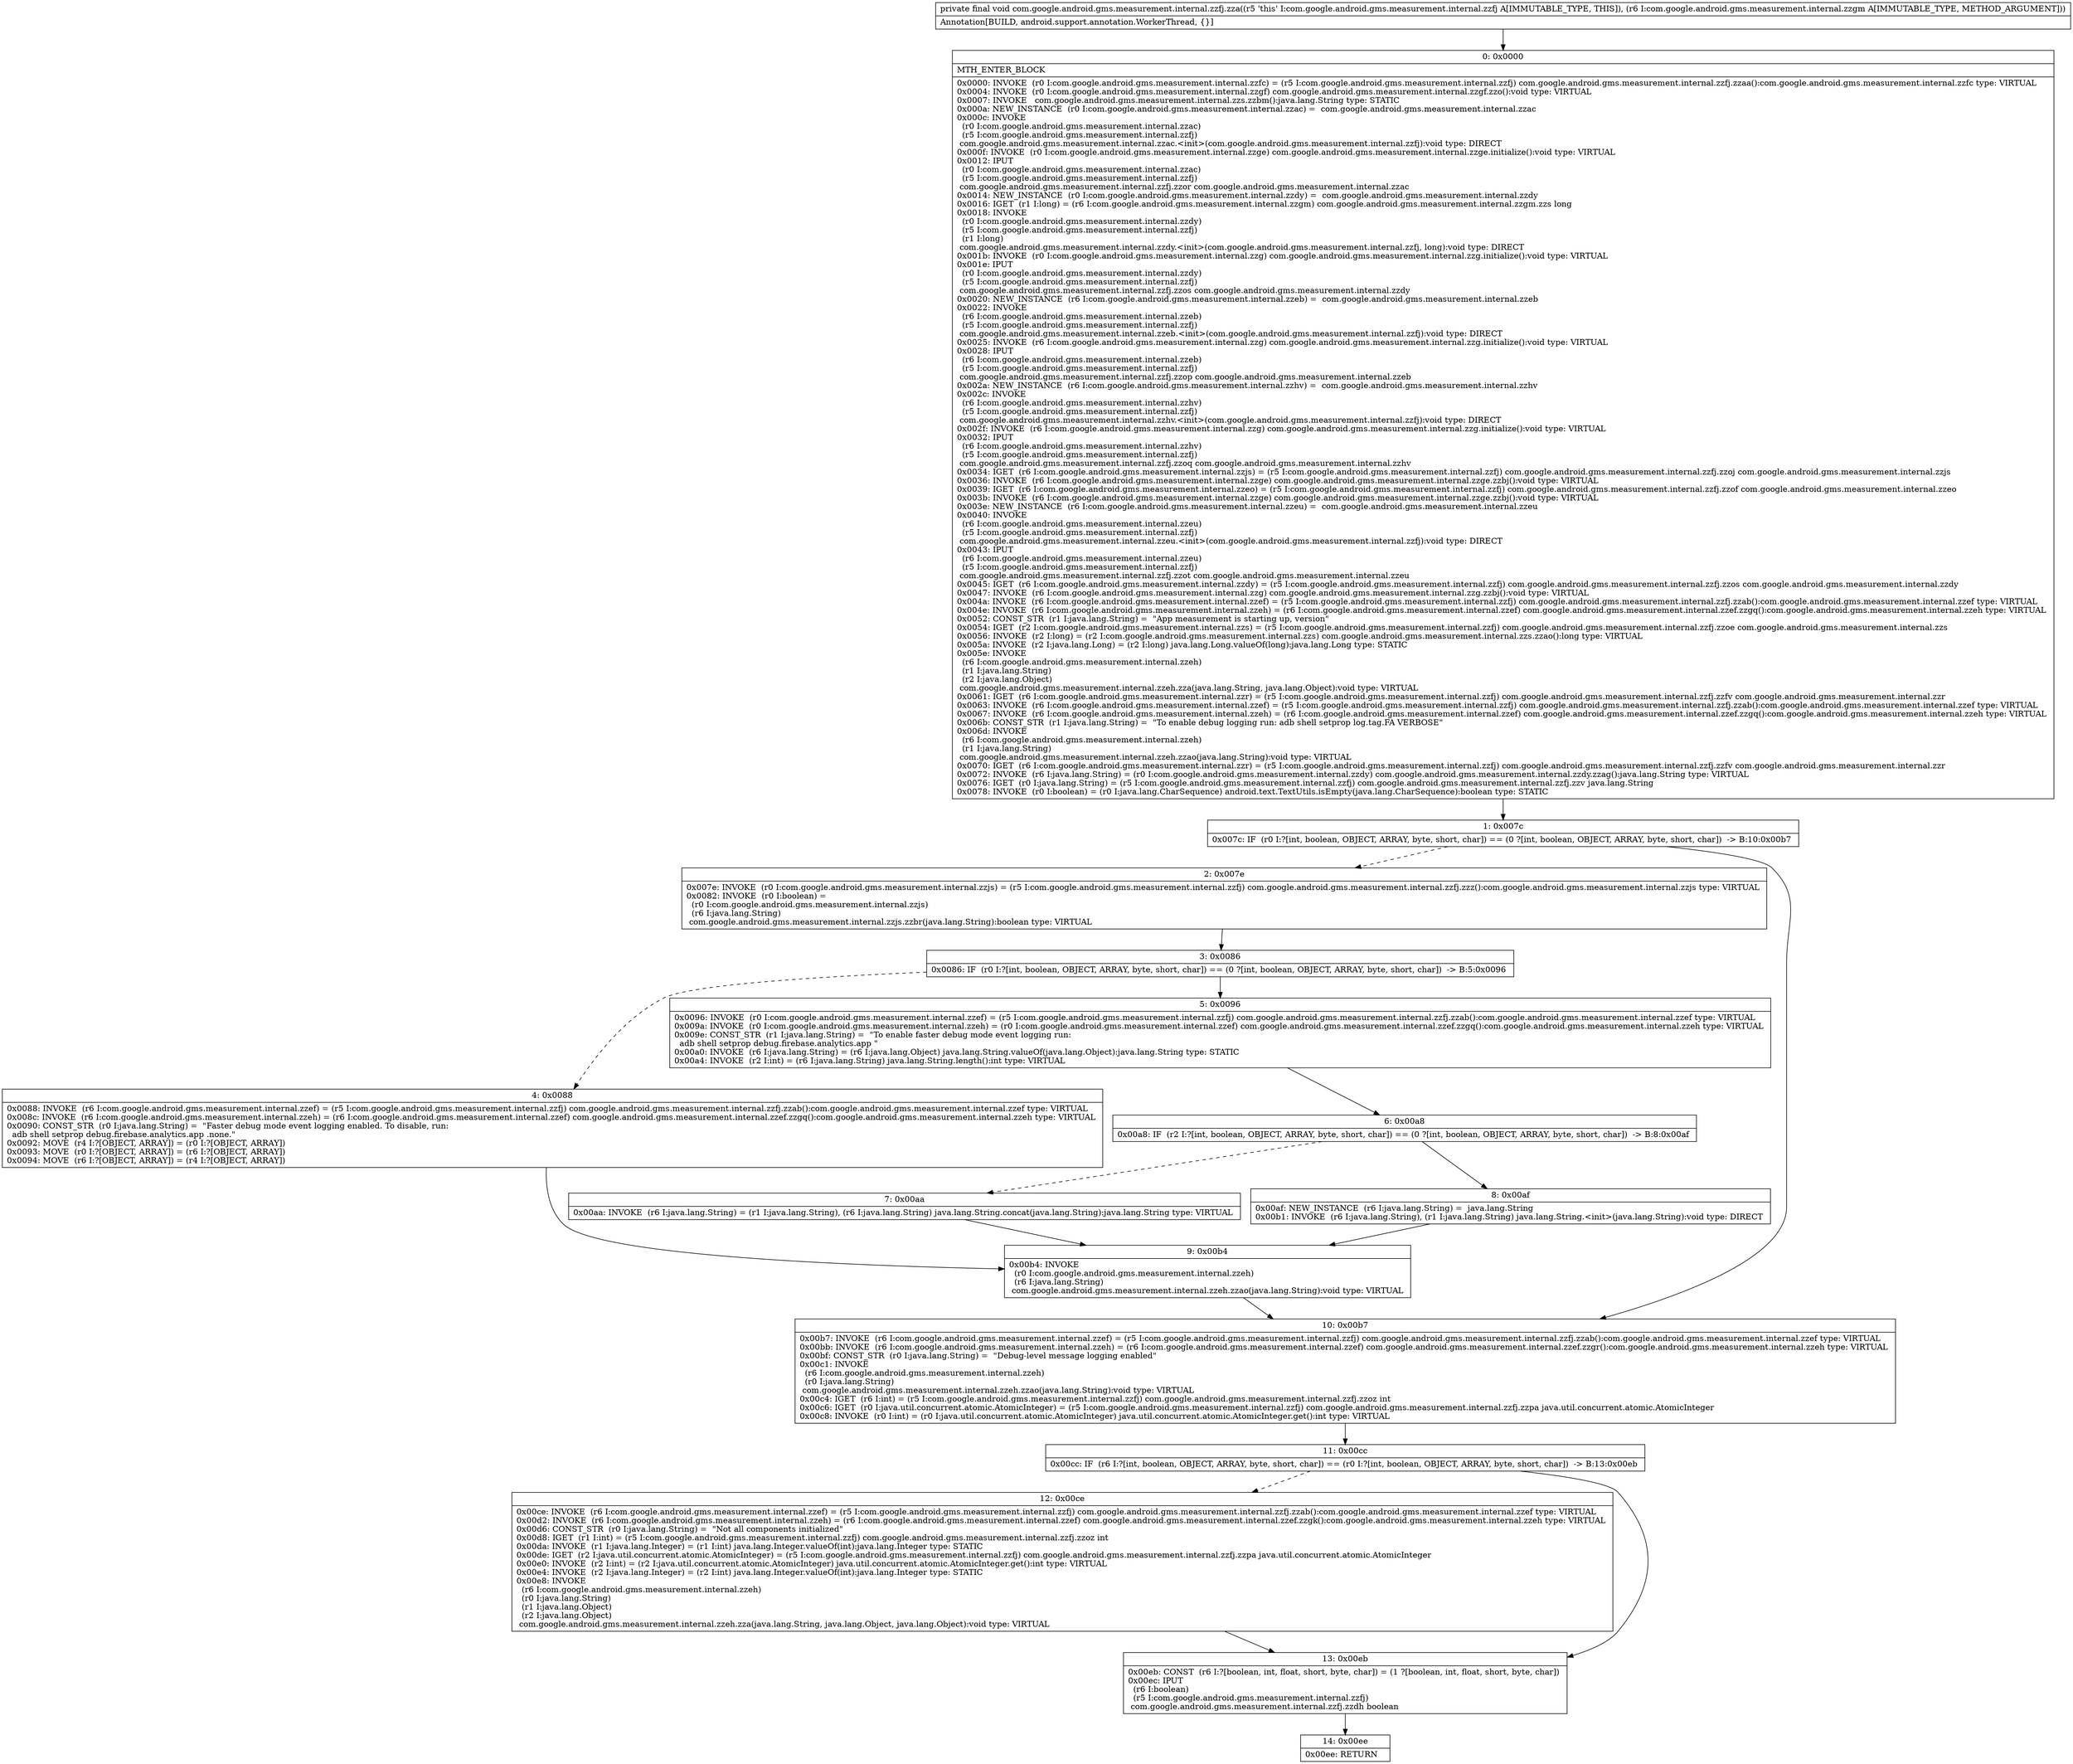 digraph "CFG forcom.google.android.gms.measurement.internal.zzfj.zza(Lcom\/google\/android\/gms\/measurement\/internal\/zzgm;)V" {
Node_0 [shape=record,label="{0\:\ 0x0000|MTH_ENTER_BLOCK\l|0x0000: INVOKE  (r0 I:com.google.android.gms.measurement.internal.zzfc) = (r5 I:com.google.android.gms.measurement.internal.zzfj) com.google.android.gms.measurement.internal.zzfj.zzaa():com.google.android.gms.measurement.internal.zzfc type: VIRTUAL \l0x0004: INVOKE  (r0 I:com.google.android.gms.measurement.internal.zzgf) com.google.android.gms.measurement.internal.zzgf.zzo():void type: VIRTUAL \l0x0007: INVOKE   com.google.android.gms.measurement.internal.zzs.zzbm():java.lang.String type: STATIC \l0x000a: NEW_INSTANCE  (r0 I:com.google.android.gms.measurement.internal.zzac) =  com.google.android.gms.measurement.internal.zzac \l0x000c: INVOKE  \l  (r0 I:com.google.android.gms.measurement.internal.zzac)\l  (r5 I:com.google.android.gms.measurement.internal.zzfj)\l com.google.android.gms.measurement.internal.zzac.\<init\>(com.google.android.gms.measurement.internal.zzfj):void type: DIRECT \l0x000f: INVOKE  (r0 I:com.google.android.gms.measurement.internal.zzge) com.google.android.gms.measurement.internal.zzge.initialize():void type: VIRTUAL \l0x0012: IPUT  \l  (r0 I:com.google.android.gms.measurement.internal.zzac)\l  (r5 I:com.google.android.gms.measurement.internal.zzfj)\l com.google.android.gms.measurement.internal.zzfj.zzor com.google.android.gms.measurement.internal.zzac \l0x0014: NEW_INSTANCE  (r0 I:com.google.android.gms.measurement.internal.zzdy) =  com.google.android.gms.measurement.internal.zzdy \l0x0016: IGET  (r1 I:long) = (r6 I:com.google.android.gms.measurement.internal.zzgm) com.google.android.gms.measurement.internal.zzgm.zzs long \l0x0018: INVOKE  \l  (r0 I:com.google.android.gms.measurement.internal.zzdy)\l  (r5 I:com.google.android.gms.measurement.internal.zzfj)\l  (r1 I:long)\l com.google.android.gms.measurement.internal.zzdy.\<init\>(com.google.android.gms.measurement.internal.zzfj, long):void type: DIRECT \l0x001b: INVOKE  (r0 I:com.google.android.gms.measurement.internal.zzg) com.google.android.gms.measurement.internal.zzg.initialize():void type: VIRTUAL \l0x001e: IPUT  \l  (r0 I:com.google.android.gms.measurement.internal.zzdy)\l  (r5 I:com.google.android.gms.measurement.internal.zzfj)\l com.google.android.gms.measurement.internal.zzfj.zzos com.google.android.gms.measurement.internal.zzdy \l0x0020: NEW_INSTANCE  (r6 I:com.google.android.gms.measurement.internal.zzeb) =  com.google.android.gms.measurement.internal.zzeb \l0x0022: INVOKE  \l  (r6 I:com.google.android.gms.measurement.internal.zzeb)\l  (r5 I:com.google.android.gms.measurement.internal.zzfj)\l com.google.android.gms.measurement.internal.zzeb.\<init\>(com.google.android.gms.measurement.internal.zzfj):void type: DIRECT \l0x0025: INVOKE  (r6 I:com.google.android.gms.measurement.internal.zzg) com.google.android.gms.measurement.internal.zzg.initialize():void type: VIRTUAL \l0x0028: IPUT  \l  (r6 I:com.google.android.gms.measurement.internal.zzeb)\l  (r5 I:com.google.android.gms.measurement.internal.zzfj)\l com.google.android.gms.measurement.internal.zzfj.zzop com.google.android.gms.measurement.internal.zzeb \l0x002a: NEW_INSTANCE  (r6 I:com.google.android.gms.measurement.internal.zzhv) =  com.google.android.gms.measurement.internal.zzhv \l0x002c: INVOKE  \l  (r6 I:com.google.android.gms.measurement.internal.zzhv)\l  (r5 I:com.google.android.gms.measurement.internal.zzfj)\l com.google.android.gms.measurement.internal.zzhv.\<init\>(com.google.android.gms.measurement.internal.zzfj):void type: DIRECT \l0x002f: INVOKE  (r6 I:com.google.android.gms.measurement.internal.zzg) com.google.android.gms.measurement.internal.zzg.initialize():void type: VIRTUAL \l0x0032: IPUT  \l  (r6 I:com.google.android.gms.measurement.internal.zzhv)\l  (r5 I:com.google.android.gms.measurement.internal.zzfj)\l com.google.android.gms.measurement.internal.zzfj.zzoq com.google.android.gms.measurement.internal.zzhv \l0x0034: IGET  (r6 I:com.google.android.gms.measurement.internal.zzjs) = (r5 I:com.google.android.gms.measurement.internal.zzfj) com.google.android.gms.measurement.internal.zzfj.zzoj com.google.android.gms.measurement.internal.zzjs \l0x0036: INVOKE  (r6 I:com.google.android.gms.measurement.internal.zzge) com.google.android.gms.measurement.internal.zzge.zzbj():void type: VIRTUAL \l0x0039: IGET  (r6 I:com.google.android.gms.measurement.internal.zzeo) = (r5 I:com.google.android.gms.measurement.internal.zzfj) com.google.android.gms.measurement.internal.zzfj.zzof com.google.android.gms.measurement.internal.zzeo \l0x003b: INVOKE  (r6 I:com.google.android.gms.measurement.internal.zzge) com.google.android.gms.measurement.internal.zzge.zzbj():void type: VIRTUAL \l0x003e: NEW_INSTANCE  (r6 I:com.google.android.gms.measurement.internal.zzeu) =  com.google.android.gms.measurement.internal.zzeu \l0x0040: INVOKE  \l  (r6 I:com.google.android.gms.measurement.internal.zzeu)\l  (r5 I:com.google.android.gms.measurement.internal.zzfj)\l com.google.android.gms.measurement.internal.zzeu.\<init\>(com.google.android.gms.measurement.internal.zzfj):void type: DIRECT \l0x0043: IPUT  \l  (r6 I:com.google.android.gms.measurement.internal.zzeu)\l  (r5 I:com.google.android.gms.measurement.internal.zzfj)\l com.google.android.gms.measurement.internal.zzfj.zzot com.google.android.gms.measurement.internal.zzeu \l0x0045: IGET  (r6 I:com.google.android.gms.measurement.internal.zzdy) = (r5 I:com.google.android.gms.measurement.internal.zzfj) com.google.android.gms.measurement.internal.zzfj.zzos com.google.android.gms.measurement.internal.zzdy \l0x0047: INVOKE  (r6 I:com.google.android.gms.measurement.internal.zzg) com.google.android.gms.measurement.internal.zzg.zzbj():void type: VIRTUAL \l0x004a: INVOKE  (r6 I:com.google.android.gms.measurement.internal.zzef) = (r5 I:com.google.android.gms.measurement.internal.zzfj) com.google.android.gms.measurement.internal.zzfj.zzab():com.google.android.gms.measurement.internal.zzef type: VIRTUAL \l0x004e: INVOKE  (r6 I:com.google.android.gms.measurement.internal.zzeh) = (r6 I:com.google.android.gms.measurement.internal.zzef) com.google.android.gms.measurement.internal.zzef.zzgq():com.google.android.gms.measurement.internal.zzeh type: VIRTUAL \l0x0052: CONST_STR  (r1 I:java.lang.String) =  \"App measurement is starting up, version\" \l0x0054: IGET  (r2 I:com.google.android.gms.measurement.internal.zzs) = (r5 I:com.google.android.gms.measurement.internal.zzfj) com.google.android.gms.measurement.internal.zzfj.zzoe com.google.android.gms.measurement.internal.zzs \l0x0056: INVOKE  (r2 I:long) = (r2 I:com.google.android.gms.measurement.internal.zzs) com.google.android.gms.measurement.internal.zzs.zzao():long type: VIRTUAL \l0x005a: INVOKE  (r2 I:java.lang.Long) = (r2 I:long) java.lang.Long.valueOf(long):java.lang.Long type: STATIC \l0x005e: INVOKE  \l  (r6 I:com.google.android.gms.measurement.internal.zzeh)\l  (r1 I:java.lang.String)\l  (r2 I:java.lang.Object)\l com.google.android.gms.measurement.internal.zzeh.zza(java.lang.String, java.lang.Object):void type: VIRTUAL \l0x0061: IGET  (r6 I:com.google.android.gms.measurement.internal.zzr) = (r5 I:com.google.android.gms.measurement.internal.zzfj) com.google.android.gms.measurement.internal.zzfj.zzfv com.google.android.gms.measurement.internal.zzr \l0x0063: INVOKE  (r6 I:com.google.android.gms.measurement.internal.zzef) = (r5 I:com.google.android.gms.measurement.internal.zzfj) com.google.android.gms.measurement.internal.zzfj.zzab():com.google.android.gms.measurement.internal.zzef type: VIRTUAL \l0x0067: INVOKE  (r6 I:com.google.android.gms.measurement.internal.zzeh) = (r6 I:com.google.android.gms.measurement.internal.zzef) com.google.android.gms.measurement.internal.zzef.zzgq():com.google.android.gms.measurement.internal.zzeh type: VIRTUAL \l0x006b: CONST_STR  (r1 I:java.lang.String) =  \"To enable debug logging run: adb shell setprop log.tag.FA VERBOSE\" \l0x006d: INVOKE  \l  (r6 I:com.google.android.gms.measurement.internal.zzeh)\l  (r1 I:java.lang.String)\l com.google.android.gms.measurement.internal.zzeh.zzao(java.lang.String):void type: VIRTUAL \l0x0070: IGET  (r6 I:com.google.android.gms.measurement.internal.zzr) = (r5 I:com.google.android.gms.measurement.internal.zzfj) com.google.android.gms.measurement.internal.zzfj.zzfv com.google.android.gms.measurement.internal.zzr \l0x0072: INVOKE  (r6 I:java.lang.String) = (r0 I:com.google.android.gms.measurement.internal.zzdy) com.google.android.gms.measurement.internal.zzdy.zzag():java.lang.String type: VIRTUAL \l0x0076: IGET  (r0 I:java.lang.String) = (r5 I:com.google.android.gms.measurement.internal.zzfj) com.google.android.gms.measurement.internal.zzfj.zzv java.lang.String \l0x0078: INVOKE  (r0 I:boolean) = (r0 I:java.lang.CharSequence) android.text.TextUtils.isEmpty(java.lang.CharSequence):boolean type: STATIC \l}"];
Node_1 [shape=record,label="{1\:\ 0x007c|0x007c: IF  (r0 I:?[int, boolean, OBJECT, ARRAY, byte, short, char]) == (0 ?[int, boolean, OBJECT, ARRAY, byte, short, char])  \-\> B:10:0x00b7 \l}"];
Node_2 [shape=record,label="{2\:\ 0x007e|0x007e: INVOKE  (r0 I:com.google.android.gms.measurement.internal.zzjs) = (r5 I:com.google.android.gms.measurement.internal.zzfj) com.google.android.gms.measurement.internal.zzfj.zzz():com.google.android.gms.measurement.internal.zzjs type: VIRTUAL \l0x0082: INVOKE  (r0 I:boolean) = \l  (r0 I:com.google.android.gms.measurement.internal.zzjs)\l  (r6 I:java.lang.String)\l com.google.android.gms.measurement.internal.zzjs.zzbr(java.lang.String):boolean type: VIRTUAL \l}"];
Node_3 [shape=record,label="{3\:\ 0x0086|0x0086: IF  (r0 I:?[int, boolean, OBJECT, ARRAY, byte, short, char]) == (0 ?[int, boolean, OBJECT, ARRAY, byte, short, char])  \-\> B:5:0x0096 \l}"];
Node_4 [shape=record,label="{4\:\ 0x0088|0x0088: INVOKE  (r6 I:com.google.android.gms.measurement.internal.zzef) = (r5 I:com.google.android.gms.measurement.internal.zzfj) com.google.android.gms.measurement.internal.zzfj.zzab():com.google.android.gms.measurement.internal.zzef type: VIRTUAL \l0x008c: INVOKE  (r6 I:com.google.android.gms.measurement.internal.zzeh) = (r6 I:com.google.android.gms.measurement.internal.zzef) com.google.android.gms.measurement.internal.zzef.zzgq():com.google.android.gms.measurement.internal.zzeh type: VIRTUAL \l0x0090: CONST_STR  (r0 I:java.lang.String) =  \"Faster debug mode event logging enabled. To disable, run:\l  adb shell setprop debug.firebase.analytics.app .none.\" \l0x0092: MOVE  (r4 I:?[OBJECT, ARRAY]) = (r0 I:?[OBJECT, ARRAY]) \l0x0093: MOVE  (r0 I:?[OBJECT, ARRAY]) = (r6 I:?[OBJECT, ARRAY]) \l0x0094: MOVE  (r6 I:?[OBJECT, ARRAY]) = (r4 I:?[OBJECT, ARRAY]) \l}"];
Node_5 [shape=record,label="{5\:\ 0x0096|0x0096: INVOKE  (r0 I:com.google.android.gms.measurement.internal.zzef) = (r5 I:com.google.android.gms.measurement.internal.zzfj) com.google.android.gms.measurement.internal.zzfj.zzab():com.google.android.gms.measurement.internal.zzef type: VIRTUAL \l0x009a: INVOKE  (r0 I:com.google.android.gms.measurement.internal.zzeh) = (r0 I:com.google.android.gms.measurement.internal.zzef) com.google.android.gms.measurement.internal.zzef.zzgq():com.google.android.gms.measurement.internal.zzeh type: VIRTUAL \l0x009e: CONST_STR  (r1 I:java.lang.String) =  \"To enable faster debug mode event logging run:\l  adb shell setprop debug.firebase.analytics.app \" \l0x00a0: INVOKE  (r6 I:java.lang.String) = (r6 I:java.lang.Object) java.lang.String.valueOf(java.lang.Object):java.lang.String type: STATIC \l0x00a4: INVOKE  (r2 I:int) = (r6 I:java.lang.String) java.lang.String.length():int type: VIRTUAL \l}"];
Node_6 [shape=record,label="{6\:\ 0x00a8|0x00a8: IF  (r2 I:?[int, boolean, OBJECT, ARRAY, byte, short, char]) == (0 ?[int, boolean, OBJECT, ARRAY, byte, short, char])  \-\> B:8:0x00af \l}"];
Node_7 [shape=record,label="{7\:\ 0x00aa|0x00aa: INVOKE  (r6 I:java.lang.String) = (r1 I:java.lang.String), (r6 I:java.lang.String) java.lang.String.concat(java.lang.String):java.lang.String type: VIRTUAL \l}"];
Node_8 [shape=record,label="{8\:\ 0x00af|0x00af: NEW_INSTANCE  (r6 I:java.lang.String) =  java.lang.String \l0x00b1: INVOKE  (r6 I:java.lang.String), (r1 I:java.lang.String) java.lang.String.\<init\>(java.lang.String):void type: DIRECT \l}"];
Node_9 [shape=record,label="{9\:\ 0x00b4|0x00b4: INVOKE  \l  (r0 I:com.google.android.gms.measurement.internal.zzeh)\l  (r6 I:java.lang.String)\l com.google.android.gms.measurement.internal.zzeh.zzao(java.lang.String):void type: VIRTUAL \l}"];
Node_10 [shape=record,label="{10\:\ 0x00b7|0x00b7: INVOKE  (r6 I:com.google.android.gms.measurement.internal.zzef) = (r5 I:com.google.android.gms.measurement.internal.zzfj) com.google.android.gms.measurement.internal.zzfj.zzab():com.google.android.gms.measurement.internal.zzef type: VIRTUAL \l0x00bb: INVOKE  (r6 I:com.google.android.gms.measurement.internal.zzeh) = (r6 I:com.google.android.gms.measurement.internal.zzef) com.google.android.gms.measurement.internal.zzef.zzgr():com.google.android.gms.measurement.internal.zzeh type: VIRTUAL \l0x00bf: CONST_STR  (r0 I:java.lang.String) =  \"Debug\-level message logging enabled\" \l0x00c1: INVOKE  \l  (r6 I:com.google.android.gms.measurement.internal.zzeh)\l  (r0 I:java.lang.String)\l com.google.android.gms.measurement.internal.zzeh.zzao(java.lang.String):void type: VIRTUAL \l0x00c4: IGET  (r6 I:int) = (r5 I:com.google.android.gms.measurement.internal.zzfj) com.google.android.gms.measurement.internal.zzfj.zzoz int \l0x00c6: IGET  (r0 I:java.util.concurrent.atomic.AtomicInteger) = (r5 I:com.google.android.gms.measurement.internal.zzfj) com.google.android.gms.measurement.internal.zzfj.zzpa java.util.concurrent.atomic.AtomicInteger \l0x00c8: INVOKE  (r0 I:int) = (r0 I:java.util.concurrent.atomic.AtomicInteger) java.util.concurrent.atomic.AtomicInteger.get():int type: VIRTUAL \l}"];
Node_11 [shape=record,label="{11\:\ 0x00cc|0x00cc: IF  (r6 I:?[int, boolean, OBJECT, ARRAY, byte, short, char]) == (r0 I:?[int, boolean, OBJECT, ARRAY, byte, short, char])  \-\> B:13:0x00eb \l}"];
Node_12 [shape=record,label="{12\:\ 0x00ce|0x00ce: INVOKE  (r6 I:com.google.android.gms.measurement.internal.zzef) = (r5 I:com.google.android.gms.measurement.internal.zzfj) com.google.android.gms.measurement.internal.zzfj.zzab():com.google.android.gms.measurement.internal.zzef type: VIRTUAL \l0x00d2: INVOKE  (r6 I:com.google.android.gms.measurement.internal.zzeh) = (r6 I:com.google.android.gms.measurement.internal.zzef) com.google.android.gms.measurement.internal.zzef.zzgk():com.google.android.gms.measurement.internal.zzeh type: VIRTUAL \l0x00d6: CONST_STR  (r0 I:java.lang.String) =  \"Not all components initialized\" \l0x00d8: IGET  (r1 I:int) = (r5 I:com.google.android.gms.measurement.internal.zzfj) com.google.android.gms.measurement.internal.zzfj.zzoz int \l0x00da: INVOKE  (r1 I:java.lang.Integer) = (r1 I:int) java.lang.Integer.valueOf(int):java.lang.Integer type: STATIC \l0x00de: IGET  (r2 I:java.util.concurrent.atomic.AtomicInteger) = (r5 I:com.google.android.gms.measurement.internal.zzfj) com.google.android.gms.measurement.internal.zzfj.zzpa java.util.concurrent.atomic.AtomicInteger \l0x00e0: INVOKE  (r2 I:int) = (r2 I:java.util.concurrent.atomic.AtomicInteger) java.util.concurrent.atomic.AtomicInteger.get():int type: VIRTUAL \l0x00e4: INVOKE  (r2 I:java.lang.Integer) = (r2 I:int) java.lang.Integer.valueOf(int):java.lang.Integer type: STATIC \l0x00e8: INVOKE  \l  (r6 I:com.google.android.gms.measurement.internal.zzeh)\l  (r0 I:java.lang.String)\l  (r1 I:java.lang.Object)\l  (r2 I:java.lang.Object)\l com.google.android.gms.measurement.internal.zzeh.zza(java.lang.String, java.lang.Object, java.lang.Object):void type: VIRTUAL \l}"];
Node_13 [shape=record,label="{13\:\ 0x00eb|0x00eb: CONST  (r6 I:?[boolean, int, float, short, byte, char]) = (1 ?[boolean, int, float, short, byte, char]) \l0x00ec: IPUT  \l  (r6 I:boolean)\l  (r5 I:com.google.android.gms.measurement.internal.zzfj)\l com.google.android.gms.measurement.internal.zzfj.zzdh boolean \l}"];
Node_14 [shape=record,label="{14\:\ 0x00ee|0x00ee: RETURN   \l}"];
MethodNode[shape=record,label="{private final void com.google.android.gms.measurement.internal.zzfj.zza((r5 'this' I:com.google.android.gms.measurement.internal.zzfj A[IMMUTABLE_TYPE, THIS]), (r6 I:com.google.android.gms.measurement.internal.zzgm A[IMMUTABLE_TYPE, METHOD_ARGUMENT]))  | Annotation[BUILD, android.support.annotation.WorkerThread, \{\}]\l}"];
MethodNode -> Node_0;
Node_0 -> Node_1;
Node_1 -> Node_2[style=dashed];
Node_1 -> Node_10;
Node_2 -> Node_3;
Node_3 -> Node_4[style=dashed];
Node_3 -> Node_5;
Node_4 -> Node_9;
Node_5 -> Node_6;
Node_6 -> Node_7[style=dashed];
Node_6 -> Node_8;
Node_7 -> Node_9;
Node_8 -> Node_9;
Node_9 -> Node_10;
Node_10 -> Node_11;
Node_11 -> Node_12[style=dashed];
Node_11 -> Node_13;
Node_12 -> Node_13;
Node_13 -> Node_14;
}

